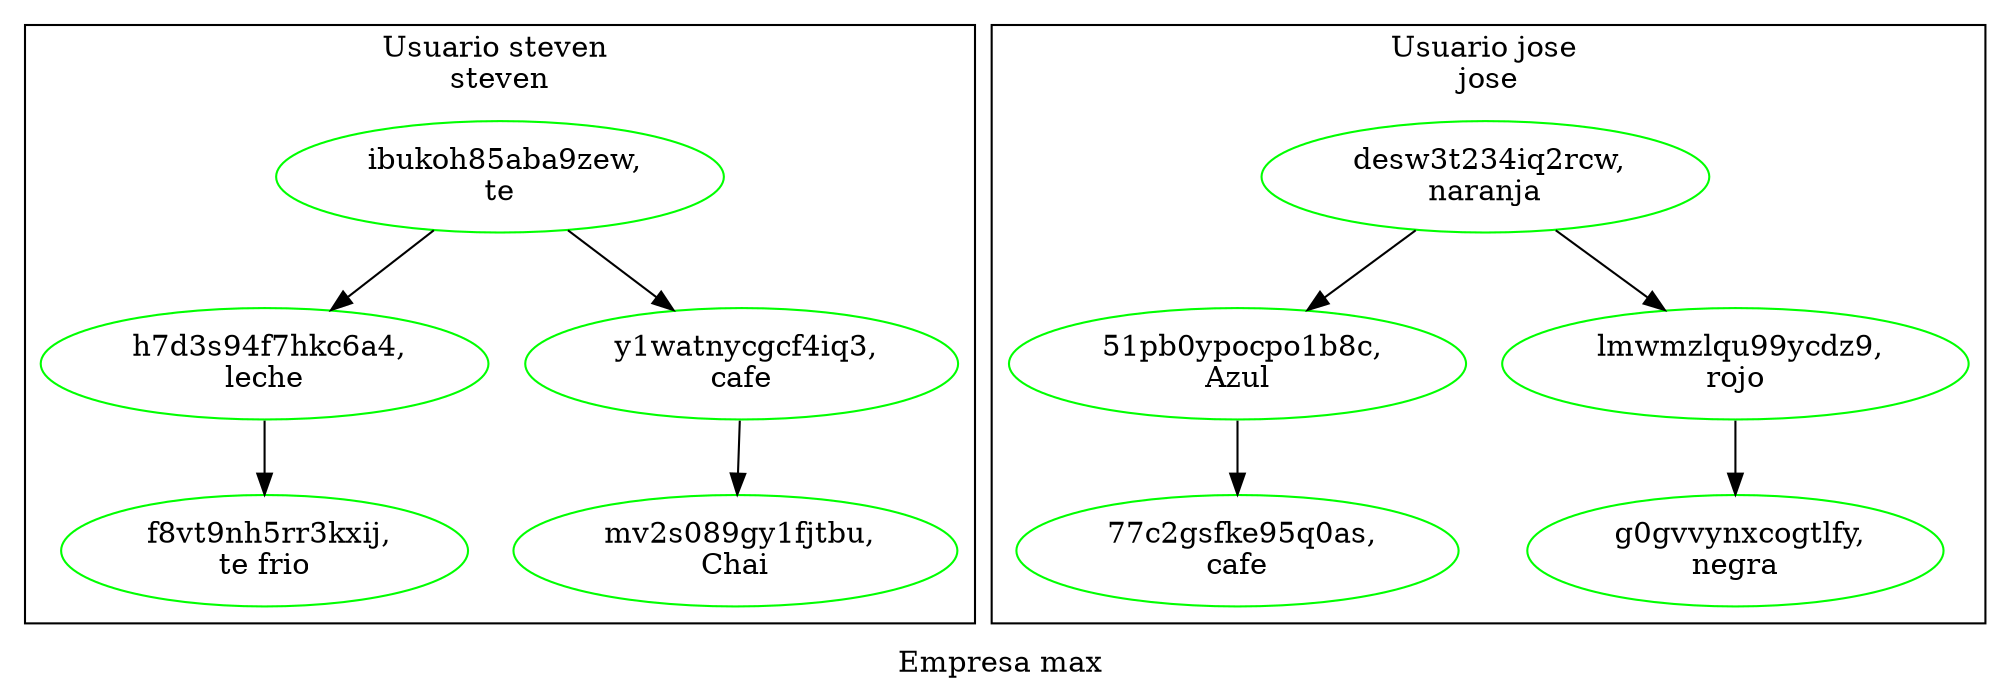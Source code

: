 digraph G { 

 label="Empresa max " 

 subgraph cluster_0 { 

 label="Usuario steven \n steven " 
node [height=0.5, width=1.2];
"f8vt9nh5rr3kxij" [label=" f8vt9nh5rr3kxij,\nte frio",color=green] 
"h7d3s94f7hkc6a4" [label=" h7d3s94f7hkc6a4,\nleche",color=green] 
"h7d3s94f7hkc6a4" -> "f8vt9nh5rr3kxij" 
"ibukoh85aba9zew" [label=" ibukoh85aba9zew,\nte",color=green] 
"ibukoh85aba9zew" -> "y1watnycgcf4iq3" 
"ibukoh85aba9zew" -> "h7d3s94f7hkc6a4" 
"mv2s089gy1fjtbu" [label=" mv2s089gy1fjtbu,\nChai",color=green] 
"y1watnycgcf4iq3" [label=" y1watnycgcf4iq3,\ncafe",color=green] 
"y1watnycgcf4iq3" -> "mv2s089gy1fjtbu" 
}
 subgraph cluster_1 { 

 label="Usuario jose \n jose " 
node [height=0.5, width=1.2];
"51pb0ypocpo1b8c" [label=" 51pb0ypocpo1b8c,\nAzul",color=green] 
"51pb0ypocpo1b8c" -> "77c2gsfke95q0as" 
"77c2gsfke95q0as" [label=" 77c2gsfke95q0as,\ncafe",color=green] 
"desw3t234iq2rcw" [label=" desw3t234iq2rcw,\nnaranja",color=green] 
"desw3t234iq2rcw" -> "lmwmzlqu99ycdz9" 
"desw3t234iq2rcw" -> "51pb0ypocpo1b8c" 
"g0gvvynxcogtlfy" [label=" g0gvvynxcogtlfy,\nnegra",color=green] 
"lmwmzlqu99ycdz9" [label=" lmwmzlqu99ycdz9,\nrojo",color=green] 
"lmwmzlqu99ycdz9" -> "g0gvvynxcogtlfy" 
}}